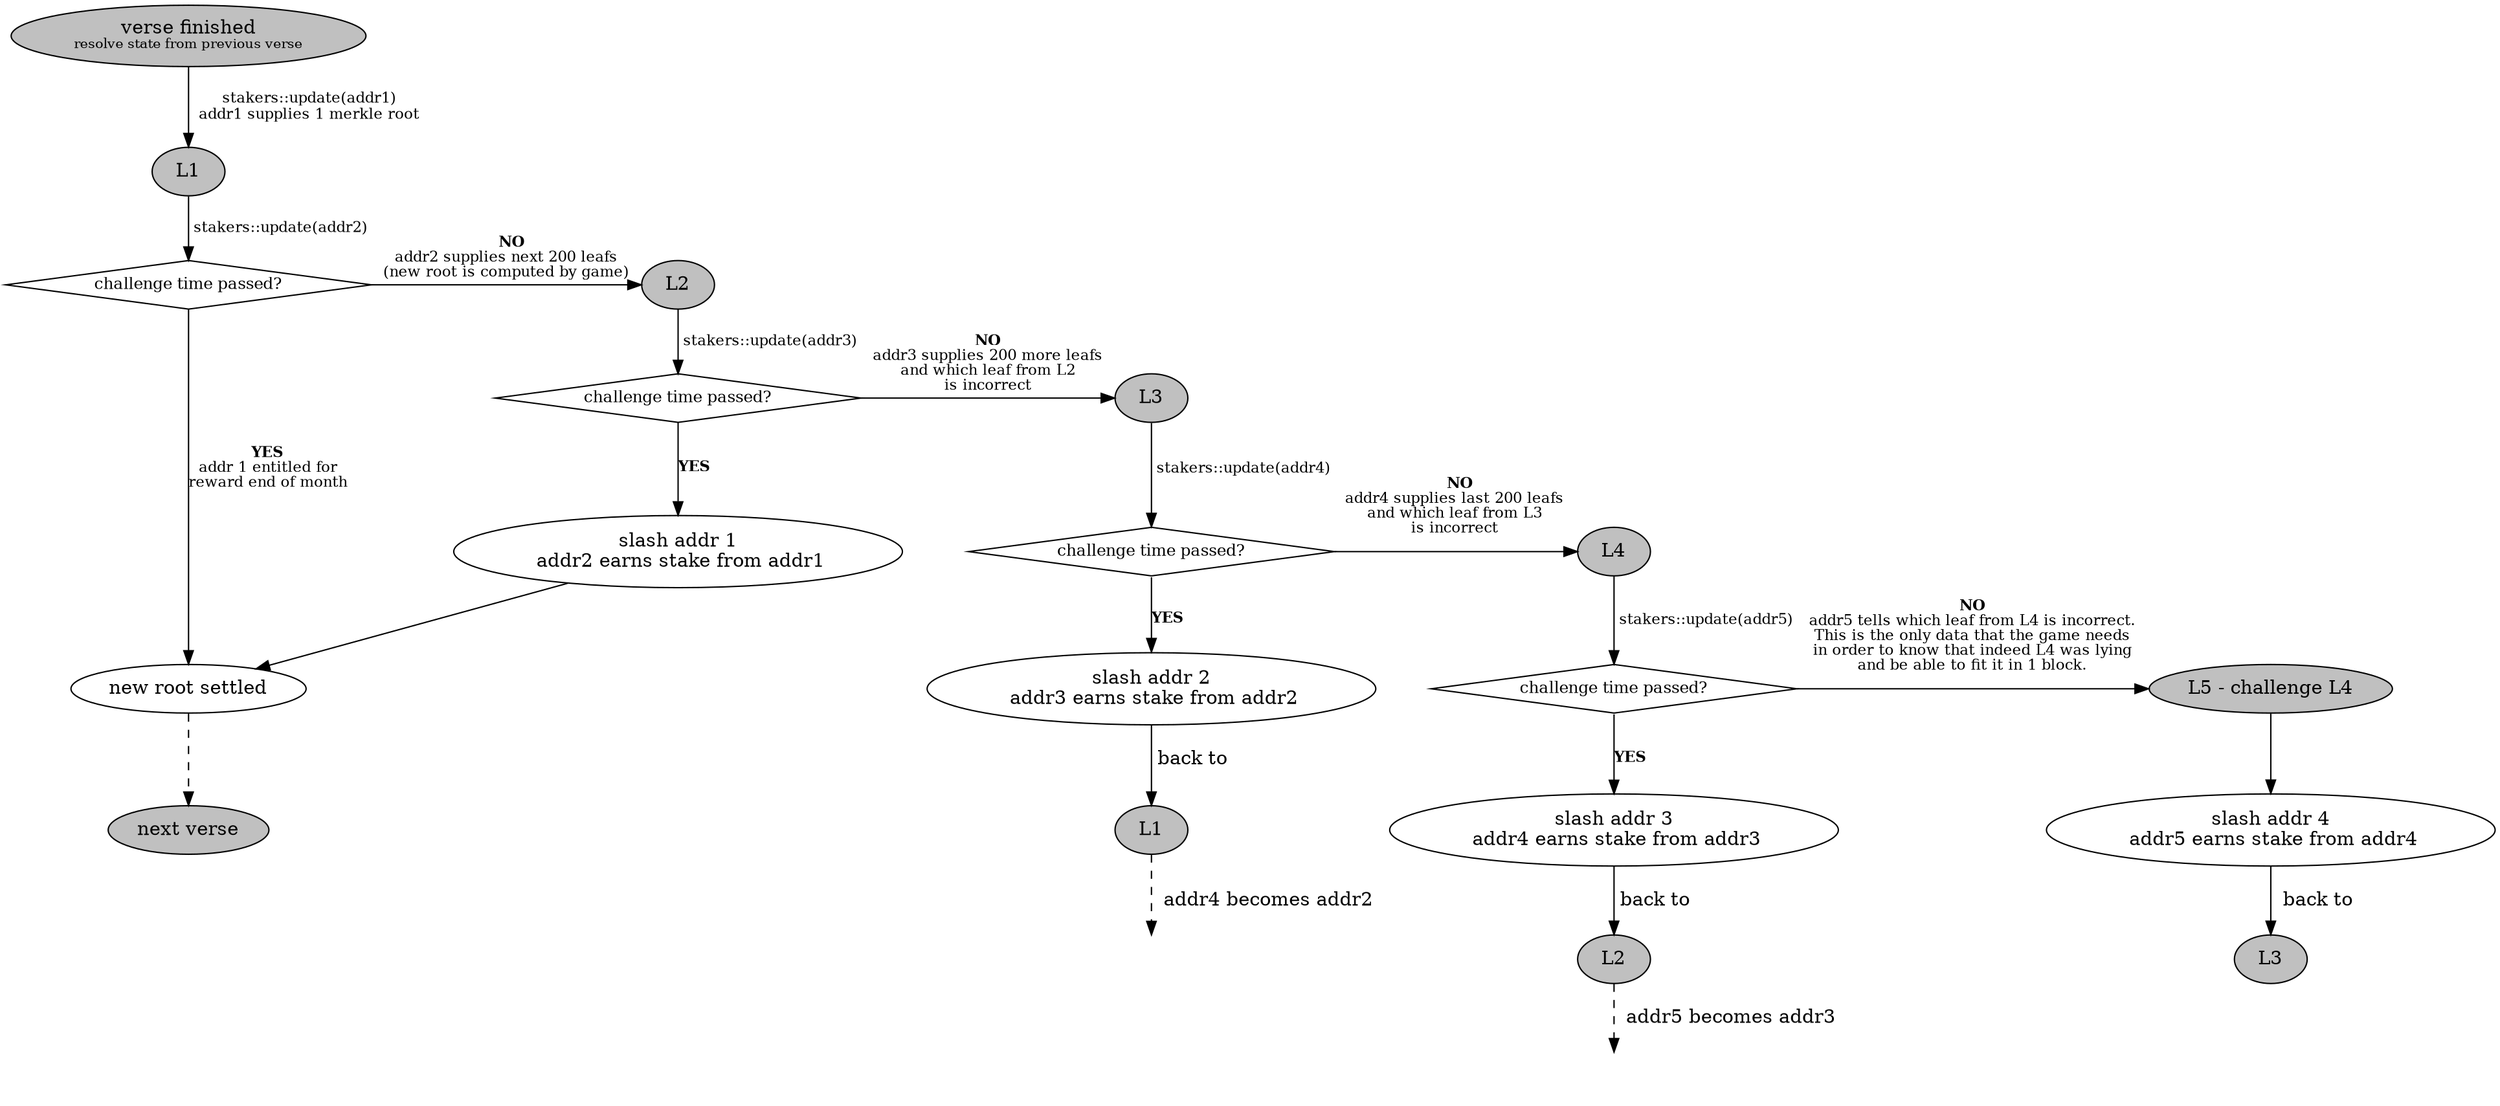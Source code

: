 digraph G {
  splines=false;
  
  verse [label=<verse finished<br/><FONT POINT-SIZE="10">resolve state from previous verse</FONT>> fillcolor=grey style=filled]
  next_verse [label="next verse" fillcolor=grey style=filled]
  level1 [label="L1" fillcolor=grey style=filled group=g1]
  level2 [label="L2" fillcolor=grey style=filled group=g2]
  level3 [label="L3" fillcolor=grey style=filled group=g3]
  level4 [label="L4" fillcolor=grey style=filled group=g4]
  level5 [label="L5 - challenge L4" fillcolor=grey style=filled group=g5]
  
  level1b [label="L1" fillcolor=grey style=filled]
  level2b [label="L2" fillcolor=grey style=filled]
  level3b [label="L3" fillcolor=grey style=filled]

  settled [label="new root settled" group=g1]

  slash1 [label="slash addr 1\n addr2 earns stake from addr1" group=g2]
  slash2 [label="slash addr 2\n addr3 earns stake from addr2" group=g3]
  slash3 [label="slash addr 3\n addr4 earns stake from addr3" group=g4]
  slash4 [label="slash addr 4\n addr5 earns stake from addr4" group=g5]
  
  time1 [label="challenge time passed?" shape=diamond fontsize=12 group=g1]
  time2 [label="challenge time passed?" shape=diamond fontsize=12 group=g2]
  time3 [label="challenge time passed?" shape=diamond fontsize=12 group=g3]
  time4 [label="challenge time passed?" shape=diamond fontsize=12 group=g4]


  verse -> level1 [label="  stakers::update(addr1)\n  addr1 supplies 1 merkle root" fontsize=11]
  level1 -> time1 [label=" stakers::update(addr2)" fontsize=11]
  time1:s -> settled [label=<<b>YES</b><br/>addr 1 entitled for<br/>reward end of month> fontsize=11]
  {rank=same; time1, level2 };
  time1 -> level2 [ label=<  <b>NO</b><br/>addr2 supplies next 200 leafs<br/>(new root is computed by game)> fontsize=11]

  level2 -> time2:n [label=" stakers::update(addr3)" fontsize=11]
  time2:s-> slash1  [label=<<b>YES</b>> fontsize=11]
  slash1 -> settled
  {rank=same; time2, level3 };
  time2:no-> level3 [label=<<b>NO</b><br/>addr3 supplies 200 more leafs<br/>and which leaf from L2<br/>is incorrect> fontsize=11]

  level3 -> time3 [label=" stakers::update(addr4)" fontsize=11]
  {rank=same; time3, level4 };
  time3:e -> level4 [label=<  <b>NO</b><br/>addr4 supplies last 200 leafs<br/>and which leaf from L3<br/>is incorrect> fontsize=11]
  time3:s -> slash2 [label=<<b>YES</b>> fontsize=11]
  slash2 -> level1b [label=" back to"]
  empty1b [label="" shape=plaintext]
  level1b -> empty1b [label="  addr4 becomes addr2", style=dashed]

  level4 -> time4 [label=" stakers::update(addr5)" fontsize=11]
  time4:s -> slash3 [label=<<b>YES</b>> fontsize=11]
  slash3 -> level2b [label=" back to"]
  empty2b [label="" shape=plaintext]
  level2b -> empty2b [label="  addr5 becomes addr3", style=dashed]
  {rank=same; time4, level5 };
  time4:e -> level5 [label= <<b>NO</b><br/>addr5 tells which leaf from L4 is incorrect.<br/>This is the only data that the game needs<br/>in order to know that indeed L4 was lying<br/>and be able to fit it in 1 block.> fontsize=11]
  level5 -> slash4
  slash4 -> level3b [label="  back to"]
  //level4 -> slash3 [label="no need to wait for challenge time,\nat this point the game has all data\nto assert whether addr 4 is lying,\nso if we receive this update\nit means L3 was wrong"]
  //slash3 -> level2b [label="back to"]

  settled -> next_verse [style=dashed]
}